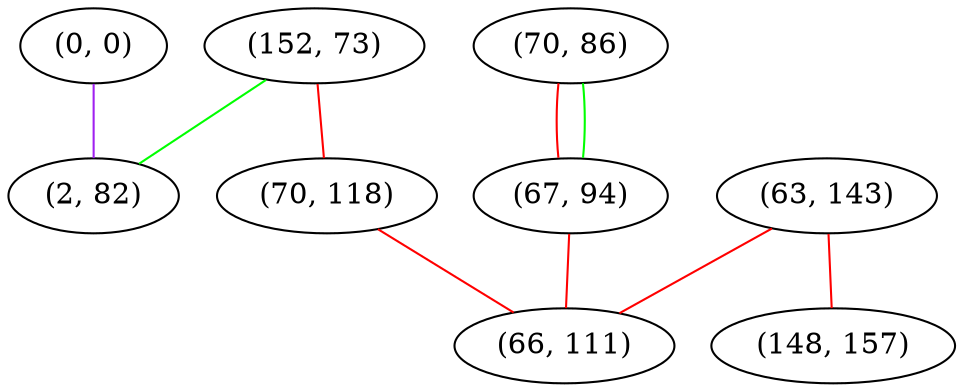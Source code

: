 graph "" {
"(152, 73)";
"(0, 0)";
"(2, 82)";
"(70, 86)";
"(63, 143)";
"(67, 94)";
"(148, 157)";
"(70, 118)";
"(66, 111)";
"(152, 73)" -- "(70, 118)"  [color=red, key=0, weight=1];
"(152, 73)" -- "(2, 82)"  [color=green, key=0, weight=2];
"(0, 0)" -- "(2, 82)"  [color=purple, key=0, weight=4];
"(70, 86)" -- "(67, 94)"  [color=red, key=0, weight=1];
"(70, 86)" -- "(67, 94)"  [color=green, key=1, weight=2];
"(63, 143)" -- "(66, 111)"  [color=red, key=0, weight=1];
"(63, 143)" -- "(148, 157)"  [color=red, key=0, weight=1];
"(67, 94)" -- "(66, 111)"  [color=red, key=0, weight=1];
"(70, 118)" -- "(66, 111)"  [color=red, key=0, weight=1];
}
